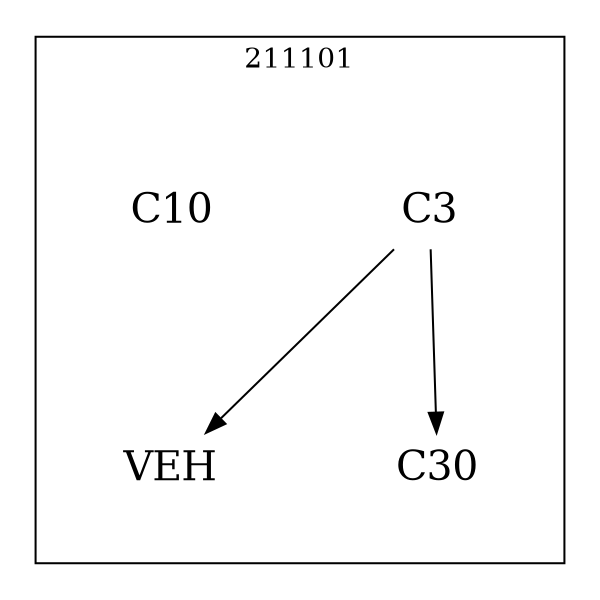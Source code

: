 strict digraph DAGS {
	size = "4,4!" ; ratio ="fill"; subgraph cluster_0{
			labeldoc = "t";
			label = "211101";node	[label= VEH, shape = plaintext, fontsize=20] VEH;node	[label= C3, shape = plaintext, fontsize=20] C3;node	[label= C10, shape = plaintext, fontsize=20] C10;node	[label= C30, shape = plaintext, fontsize=20] C30;
C3->VEH;
C3->C30;
	}}